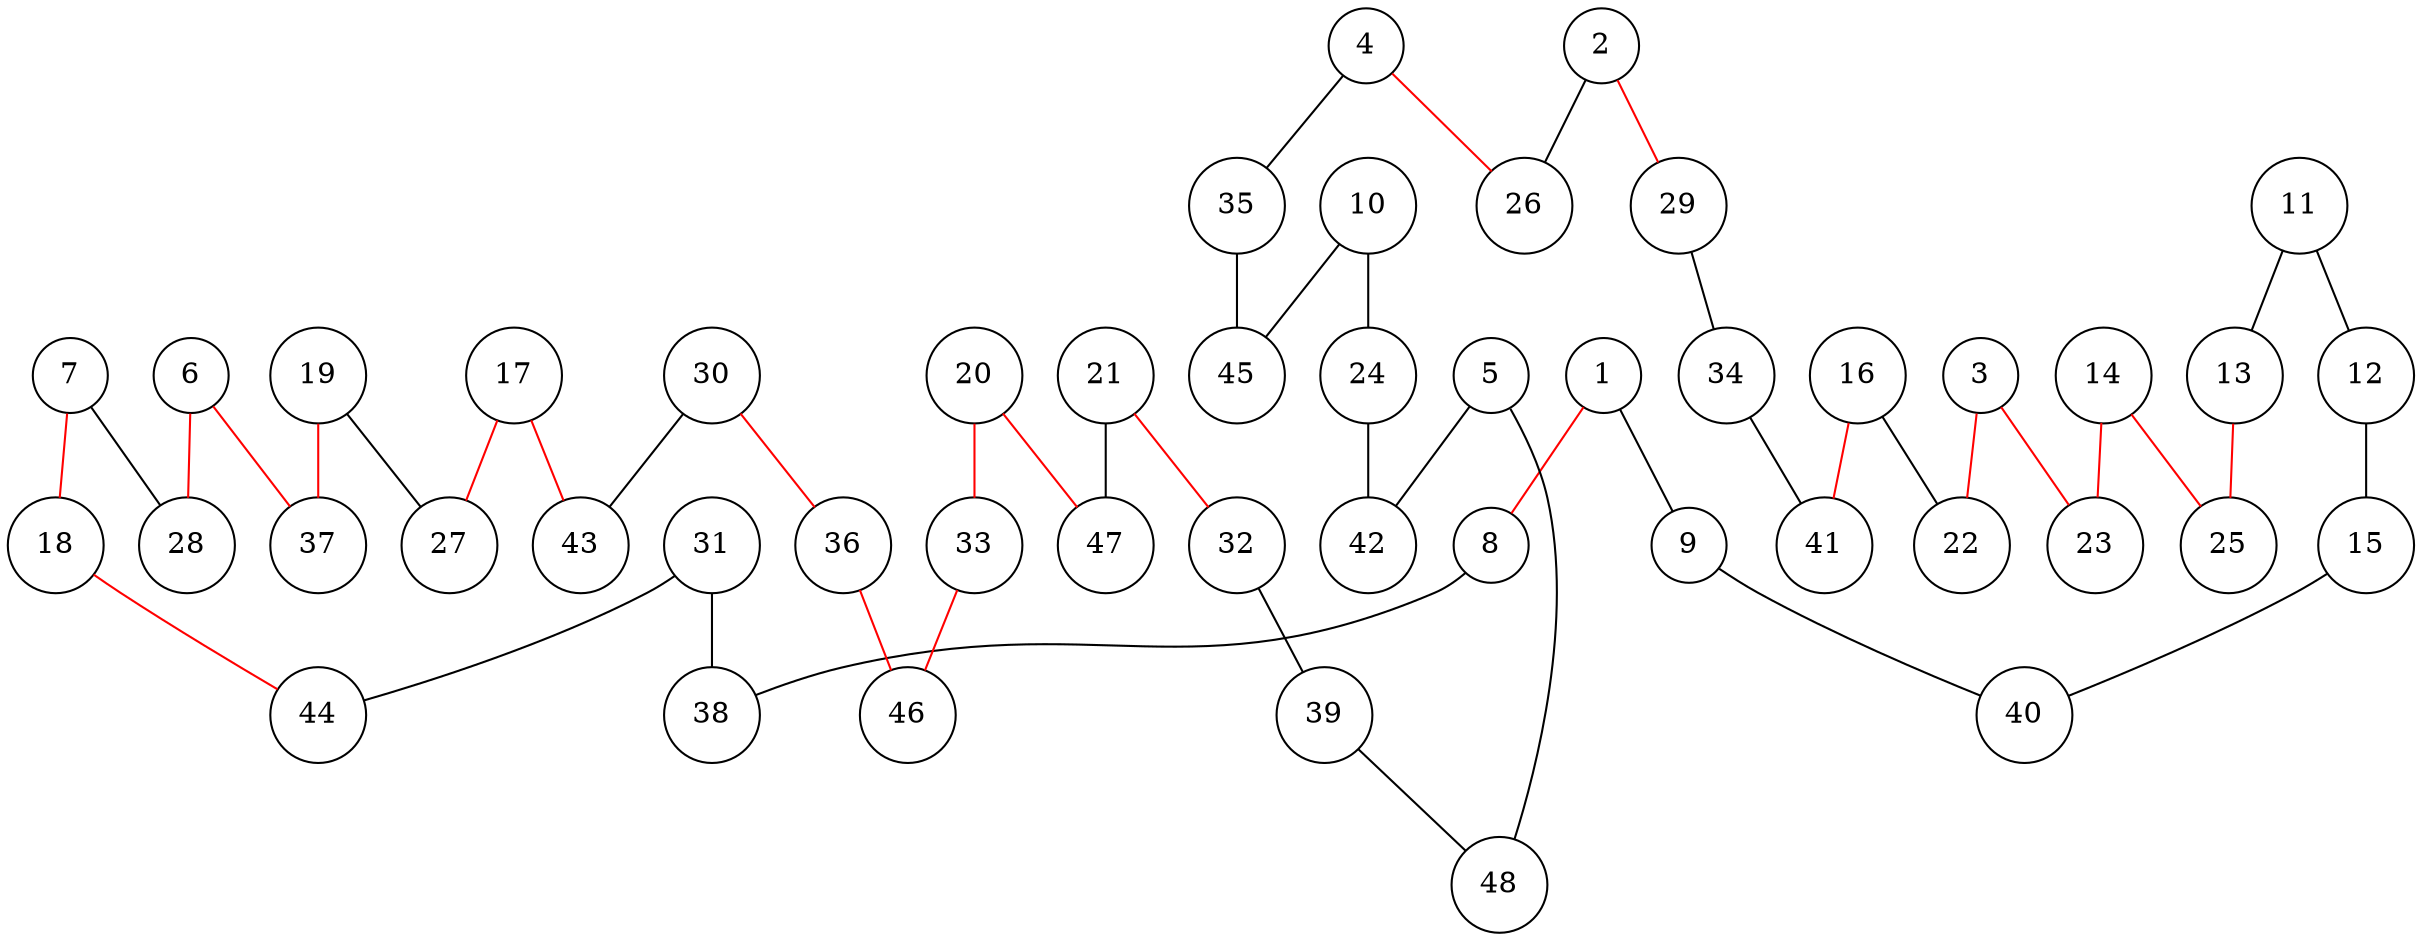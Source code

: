 graph att48 {
	node [shape=circle fillcolor=white]
	1 [ pos = "17.351198,3.743880!"]
	2 [ pos = "5.753672,0.025767!"]
	3 [ pos = "14.248905,3.669157!"]
	4 [ pos = "1.033239,2.166967!"]
	5 [ pos = "7.941252,4.236022!"]
	6 [ pos = "19.603195,11.486730!"]
	7 [ pos = "19.513012,9.574852!"]
	8 [ pos = "18.719402,3.267199!"]
	9 [ pos = "17.773770,4.856996!"]
	10 [ pos = "2.865241,5.279567!"]
	11 [ pos = "14.089152,6.714764!"]
	12 [ pos = "15.431590,7.402731!"]
	13 [ pos = "12.125741,6.889977!"]
	14 [ pos = "11.883535,5.243494!"]
	15 [ pos = "16.354032,6.913167!"]
	16 [ pos = "15.735635,1.723783!"]
	17 [ pos = "19.610925,13.357382!"]
	18 [ pos = "19.227003,9.250193!"]
	19 [ pos = "19.922700,12.169544!"]
	20 [ pos = "15.202267,9.175470!"]
	21 [ pos = "11.551147,8.680752!"]
	22 [ pos = "15.720175,2.860088!"]
	23 [ pos = "13.396032,5.622262!"]
	24 [ pos = "4.207678,7.237825!"]
	25 [ pos = "11.097655,5.982994!"]
	26 [ pos = "1.739242,2.592115!"]
	27 [ pos = "19.466632,12.416903!"]
	28 [ pos = "19.430559,10.257666!"]
	29 [ pos = "8.186035,1.947952!"]
	30 [ pos = "18.943571,11.610410!"]
	31 [ pos = "19.440866,7.217212!"]
	32 [ pos = "8.361247,8.515846!"]
	33 [ pos = "16.557588,8.175728!"]
	34 [ pos = "11.873229,3.086833!"]
	35 [ pos = "0.059263,5.709869!"]
	36 [ pos = "18.675599,9.737181!"]
	37 [ pos = "20.000000,11.839732!"]
	38 [ pos = "19.046637,5.782015!"]
	39 [ pos = "8.977068,7.289358!"]
	40 [ pos = "16.158207,5.501159!"]
	41 [ pos = "12.844628,0.360732!"]
	42 [ pos = "4.936872,4.042772!"]
	43 [ pos = "18.758052,12.623035!"]
	44 [ pos = "19.348106,8.345787!"]
	45 [ pos = "0.025767,6.895130!"]
	46 [ pos = "17.539294,7.711930!"]
	47 [ pos = "13.359959,8.394744!"]
	48 [ pos = "7.789230,5.003865!"]

	1 -- 8 [color = red]
	1 -- 9 [color = black]
	2 -- 26 [color = black]
	2 -- 29 [color = red]
	3 -- 22 [color = red]
	3 -- 23 [color = red]
	4 -- 26 [color = red]
	4 -- 35 [color = black]
	5 -- 42 [color = black]
	5 -- 48 [color = black]
	6 -- 28 [color = red]
	6 -- 37 [color = red]
	7 -- 18 [color = red]
	7 -- 28 [color = black]
	8 -- 38 [color = black]
	9 -- 40 [color = black]
	10 -- 24 [color = black]
	10 -- 45 [color = black]
	11 -- 12 [color = black]
	11 -- 13 [color = black]
	12 -- 15 [color = black]
	13 -- 25 [color = red]
	14 -- 23 [color = red]
	14 -- 25 [color = red]
	15 -- 40 [color = black]
	16 -- 22 [color = black]
	16 -- 41 [color = red]
	17 -- 27 [color = red]
	17 -- 43 [color = red]
	18 -- 44 [color = red]
	19 -- 27 [color = black]
	19 -- 37 [color = red]
	20 -- 33 [color = red]
	20 -- 47 [color = red]
	21 -- 32 [color = red]
	21 -- 47 [color = black]
	24 -- 42 [color = black]
	29 -- 34 [color = black]
	30 -- 36 [color = red]
	30 -- 43 [color = black]
	31 -- 38 [color = black]
	31 -- 44 [color = black]
	32 -- 39 [color = black]
	33 -- 46 [color = red]
	34 -- 41 [color = black]
	35 -- 45 [color = black]
	36 -- 46 [color = red]
	39 -- 48 [color = black]
}
